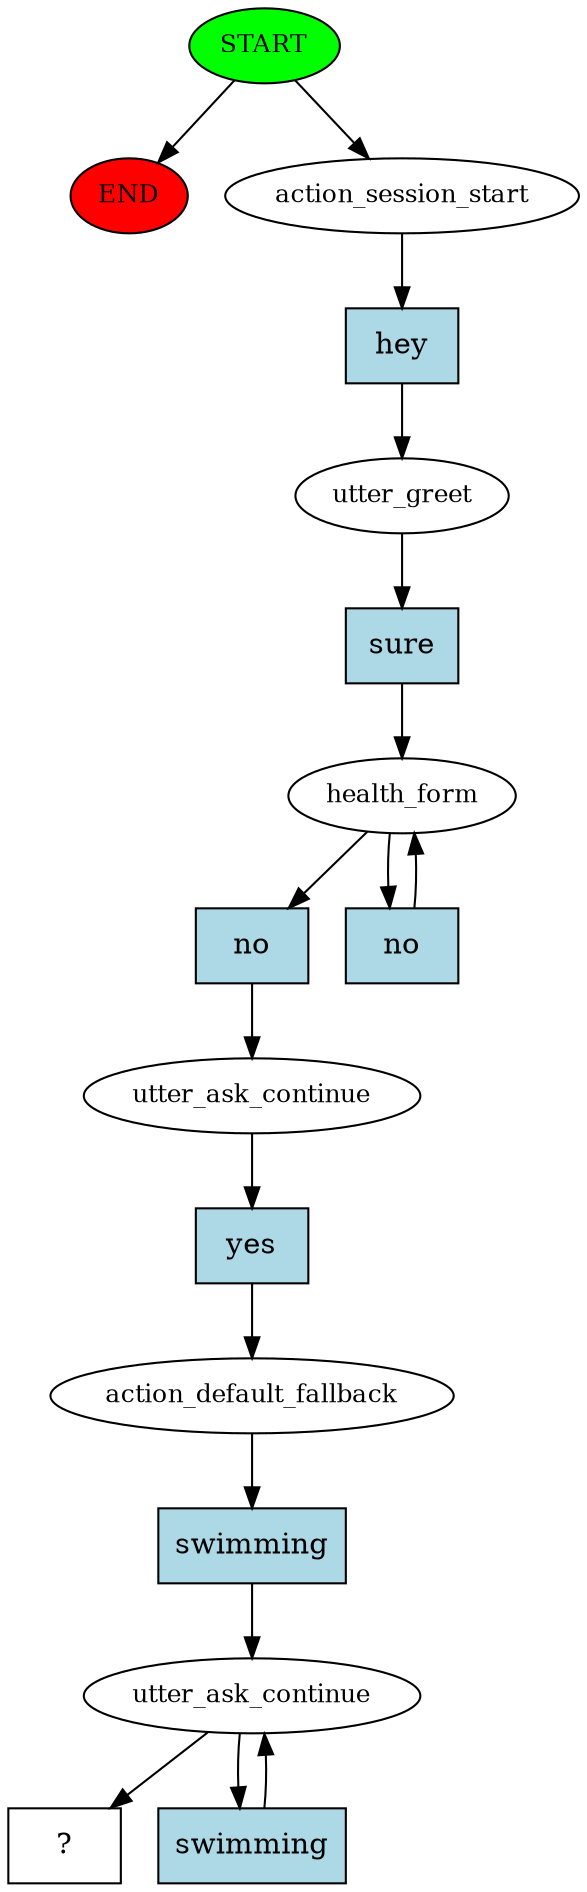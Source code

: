 digraph  {
0 [class="start active", fillcolor=green, fontsize=12, label=START, style=filled];
"-1" [class=end, fillcolor=red, fontsize=12, label=END, style=filled];
1 [class=active, fontsize=12, label=action_session_start];
2 [class=active, fontsize=12, label=utter_greet];
3 [class=active, fontsize=12, label=health_form];
5 [class=active, fontsize=12, label=utter_ask_continue];
6 [class=active, fontsize=12, label=action_default_fallback];
7 [class=active, fontsize=12, label=utter_ask_continue];
9 [class="intent dashed active", label="  ?  ", shape=rect];
10 [class="intent active", fillcolor=lightblue, label=hey, shape=rect, style=filled];
11 [class="intent active", fillcolor=lightblue, label=sure, shape=rect, style=filled];
12 [class="intent active", fillcolor=lightblue, label=no, shape=rect, style=filled];
13 [class="intent active", fillcolor=lightblue, label=no, shape=rect, style=filled];
14 [class="intent active", fillcolor=lightblue, label=yes, shape=rect, style=filled];
15 [class="intent active", fillcolor=lightblue, label=swimming, shape=rect, style=filled];
16 [class="intent active", fillcolor=lightblue, label=swimming, shape=rect, style=filled];
0 -> "-1"  [class="", key=NONE, label=""];
0 -> 1  [class=active, key=NONE, label=""];
1 -> 10  [class=active, key=0];
2 -> 11  [class=active, key=0];
3 -> 12  [class=active, key=0];
3 -> 13  [class=active, key=0];
5 -> 14  [class=active, key=0];
6 -> 15  [class=active, key=0];
7 -> 9  [class=active, key=NONE, label=""];
7 -> 16  [class=active, key=0];
10 -> 2  [class=active, key=0];
11 -> 3  [class=active, key=0];
12 -> 5  [class=active, key=0];
13 -> 3  [class=active, key=0];
14 -> 6  [class=active, key=0];
15 -> 7  [class=active, key=0];
16 -> 7  [class=active, key=0];
}
